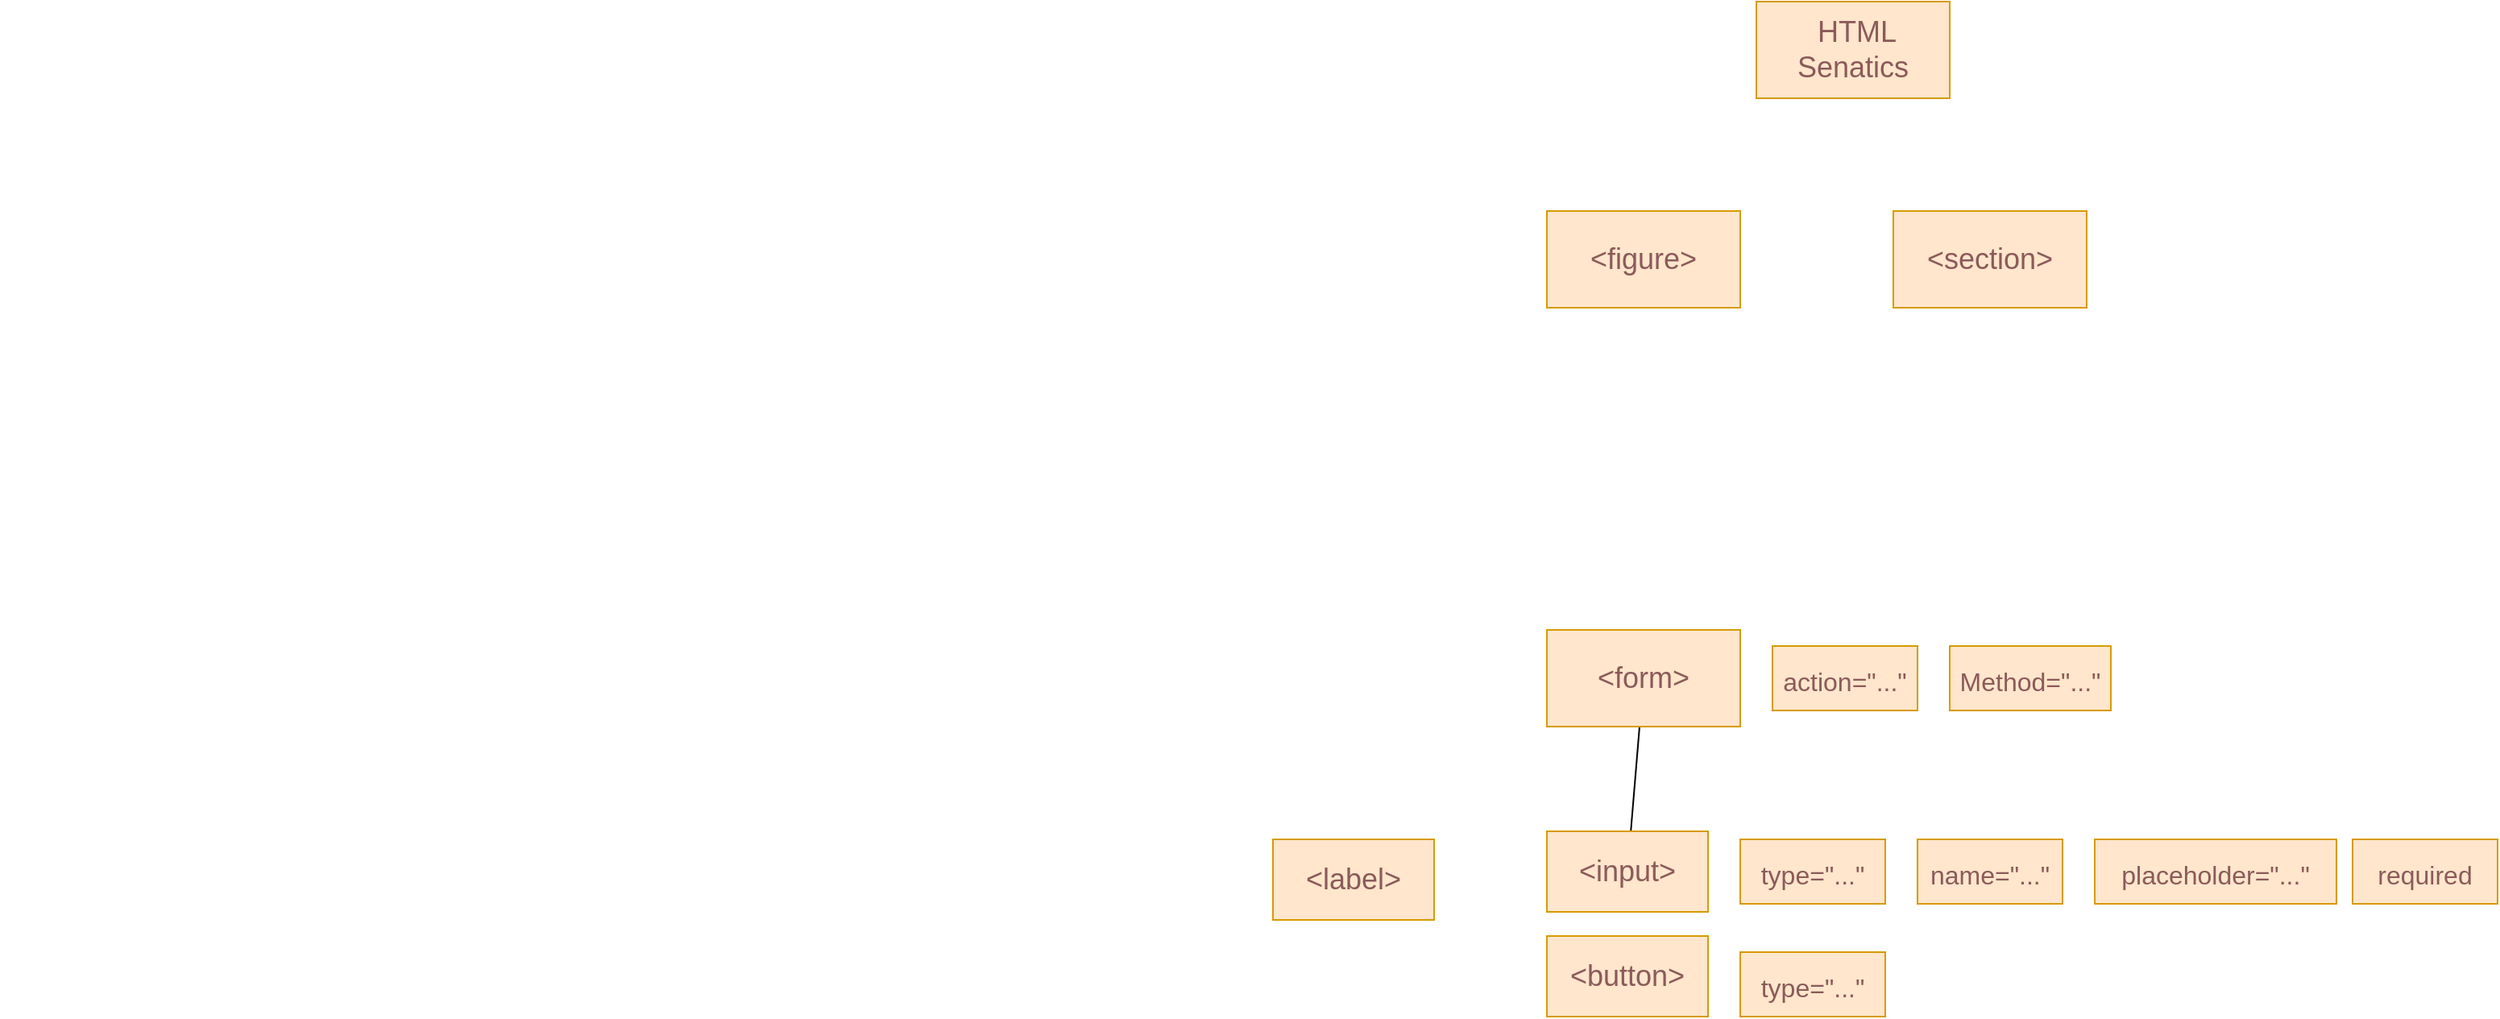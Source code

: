 <mxfile>
    <diagram id="piOWkMfdBFrfQ4jDQlcv" name="Page-1">
        <mxGraphModel dx="2490" dy="1049" grid="1" gridSize="10" guides="1" tooltips="1" connect="1" arrows="1" fold="1" page="1" pageScale="1" pageWidth="850" pageHeight="1100" math="0" shadow="0">
            <root>
                <mxCell id="0"/>
                <mxCell id="1" parent="0"/>
                <mxCell id="5" value="&lt;font style=&quot;font-size: 18px;&quot;&gt;&amp;nbsp;HTML Senatics&lt;/font&gt;" style="rounded=0;whiteSpace=wrap;html=1;fillColor=#ffe6cc;strokeColor=#d79b00;fontColor=#8c5a5a;" vertex="1" parent="1">
                    <mxGeometry x="290" y="40" width="120" height="60" as="geometry"/>
                </mxCell>
                <mxCell id="8" value="&lt;font style=&quot;font-size: 18px;&quot;&gt;&amp;lt;figure&amp;gt;&lt;/font&gt;" style="rounded=0;whiteSpace=wrap;html=1;fillColor=#ffe6cc;strokeColor=#d79b00;fontColor=#8c5a5a;" vertex="1" parent="1">
                    <mxGeometry x="160" y="170" width="120" height="60" as="geometry"/>
                </mxCell>
                <mxCell id="10" value="&lt;font style=&quot;font-size: 18px;&quot;&gt;&amp;lt;section&amp;gt;&lt;/font&gt;" style="rounded=0;whiteSpace=wrap;html=1;fillColor=#ffe6cc;strokeColor=#d79b00;fontColor=#8c5a5a;" vertex="1" parent="1">
                    <mxGeometry x="375" y="170" width="120" height="60" as="geometry"/>
                </mxCell>
                <mxCell id="21" style="edgeStyle=none;html=1;fontSize=16;fontColor=#8c5a5a;endArrow=none;endFill=0;" edge="1" parent="1" source="13" target="18">
                    <mxGeometry relative="1" as="geometry"/>
                </mxCell>
                <mxCell id="13" value="&lt;span style=&quot;font-size: 18px;&quot;&gt;&amp;lt;form&amp;gt;&lt;/span&gt;" style="rounded=0;whiteSpace=wrap;html=1;fillColor=#ffe6cc;strokeColor=#d79b00;fontColor=#8c5a5a;" vertex="1" parent="1">
                    <mxGeometry x="160" y="430" width="120" height="60" as="geometry"/>
                </mxCell>
                <mxCell id="14" value="&lt;span style=&quot;font-size: 16px;&quot;&gt;action=&quot;...&quot;&lt;/span&gt;" style="whiteSpace=wrap;html=1;fillColor=#ffe6cc;strokeColor=#d79b00;fontColor=#8c5a5a;rounded=0;fontSize=20;" vertex="1" parent="1">
                    <mxGeometry x="300" y="440" width="90" height="40" as="geometry"/>
                </mxCell>
                <mxCell id="16" value="&lt;span style=&quot;font-size: 16px;&quot;&gt;Method=&quot;...&quot;&lt;/span&gt;" style="whiteSpace=wrap;html=1;fillColor=#ffe6cc;strokeColor=#d79b00;fontColor=#8c5a5a;rounded=0;fontSize=20;" vertex="1" parent="1">
                    <mxGeometry x="410" y="440" width="100" height="40" as="geometry"/>
                </mxCell>
                <mxCell id="18" value="&lt;span style=&quot;font-size: 18px;&quot;&gt;&amp;lt;input&amp;gt;&lt;/span&gt;" style="rounded=0;whiteSpace=wrap;html=1;fillColor=#ffe6cc;strokeColor=#d79b00;fontColor=#8c5a5a;" vertex="1" parent="1">
                    <mxGeometry x="160" y="555" width="100" height="50" as="geometry"/>
                </mxCell>
                <mxCell id="19" value="&lt;span style=&quot;font-size: 16px;&quot;&gt;type=&quot;...&quot;&lt;/span&gt;" style="whiteSpace=wrap;html=1;fillColor=#ffe6cc;strokeColor=#d79b00;fontColor=#8c5a5a;rounded=0;fontSize=20;" vertex="1" parent="1">
                    <mxGeometry x="280" y="560" width="90" height="40" as="geometry"/>
                </mxCell>
                <mxCell id="22" value="&lt;span style=&quot;font-size: 16px;&quot;&gt;name=&quot;...&quot;&lt;/span&gt;" style="whiteSpace=wrap;html=1;fillColor=#ffe6cc;strokeColor=#d79b00;fontColor=#8c5a5a;rounded=0;fontSize=20;" vertex="1" parent="1">
                    <mxGeometry x="390" y="560" width="90" height="40" as="geometry"/>
                </mxCell>
                <mxCell id="23" value="&lt;span style=&quot;font-size: 16px;&quot;&gt;placeholder=&quot;...&quot;&lt;/span&gt;" style="whiteSpace=wrap;html=1;fillColor=#ffe6cc;strokeColor=#d79b00;fontColor=#8c5a5a;rounded=0;fontSize=20;" vertex="1" parent="1">
                    <mxGeometry x="500" y="560" width="150" height="40" as="geometry"/>
                </mxCell>
                <mxCell id="25" value="&lt;span style=&quot;font-size: 16px;&quot;&gt;required&lt;/span&gt;" style="whiteSpace=wrap;html=1;fillColor=#ffe6cc;strokeColor=#d79b00;fontColor=#8c5a5a;rounded=0;fontSize=20;" vertex="1" parent="1">
                    <mxGeometry x="660" y="560" width="90" height="40" as="geometry"/>
                </mxCell>
                <mxCell id="26" value="&lt;span style=&quot;font-size: 18px;&quot;&gt;&amp;lt;button&amp;gt;&lt;/span&gt;" style="rounded=0;whiteSpace=wrap;html=1;fillColor=#ffe6cc;strokeColor=#d79b00;fontColor=#8c5a5a;" vertex="1" parent="1">
                    <mxGeometry x="160" y="620" width="100" height="50" as="geometry"/>
                </mxCell>
                <mxCell id="27" value="&lt;span style=&quot;font-size: 16px;&quot;&gt;type=&quot;...&quot;&lt;/span&gt;" style="whiteSpace=wrap;html=1;fillColor=#ffe6cc;strokeColor=#d79b00;fontColor=#8c5a5a;rounded=0;fontSize=20;" vertex="1" parent="1">
                    <mxGeometry x="280" y="630" width="90" height="40" as="geometry"/>
                </mxCell>
                <mxCell id="28" value="&lt;span style=&quot;font-size: 18px;&quot;&gt;&amp;lt;label&amp;gt;&lt;/span&gt;" style="rounded=0;whiteSpace=wrap;html=1;fillColor=#ffe6cc;strokeColor=#d79b00;fontColor=#8c5a5a;" vertex="1" parent="1">
                    <mxGeometry x="-10" y="560" width="100" height="50" as="geometry"/>
                </mxCell>
                <mxCell id="29" value="&lt;span class=&quot;notranslate&quot;&gt;For convenience, set the radio button's &lt;code&gt;value&lt;/code&gt; attribute to the same value as its &lt;code&gt;id&lt;/code&gt; attribute.&lt;/span&gt;" style="text;html=1;strokeColor=none;fillColor=none;align=left;verticalAlign=middle;whiteSpace=wrap;rounded=0;fontSize=16;fontColor=#FFFFFF;" vertex="1" parent="1">
                    <mxGeometry x="-790" y="90" width="690" height="30" as="geometry"/>
                </mxCell>
                <mxCell id="30" value="HTML Tips :" style="text;html=1;strokeColor=none;fillColor=none;align=center;verticalAlign=middle;whiteSpace=wrap;rounded=0;fontSize=25;fontColor=#FFFFFF;" vertex="1" parent="1">
                    <mxGeometry x="-800" y="40" width="160" height="30" as="geometry"/>
                </mxCell>
                <mxCell id="32" value="*karena nanti bakal disubmit ke server&amp;nbsp;" style="text;html=1;strokeColor=none;fillColor=none;align=left;verticalAlign=middle;whiteSpace=wrap;rounded=0;fontSize=16;fontColor=#FFFFFF;" vertex="1" parent="1">
                    <mxGeometry x="-790" y="120" width="620" height="30" as="geometry"/>
                </mxCell>
            </root>
        </mxGraphModel>
    </diagram>
</mxfile>